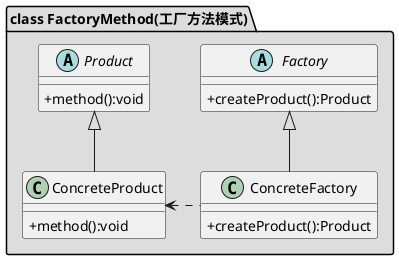 @startuml
skinparam classAttributeIconSize 0

package "class FactoryMethod(工厂方法模式)" #DDDDDD {
     abstract class Factory
     {
     +createProduct():Product
     }

    class ConcreteFactory
    {
    +createProduct():Product
    }

    abstract class Product
    {
    +method():void
    }

    class ConcreteProduct
    {
    +method():void
    }

    Product <|-- ConcreteProduct
    Factory <|-- ConcreteFactory
    ConcreteProduct <. ConcreteFactory
}
@enduml